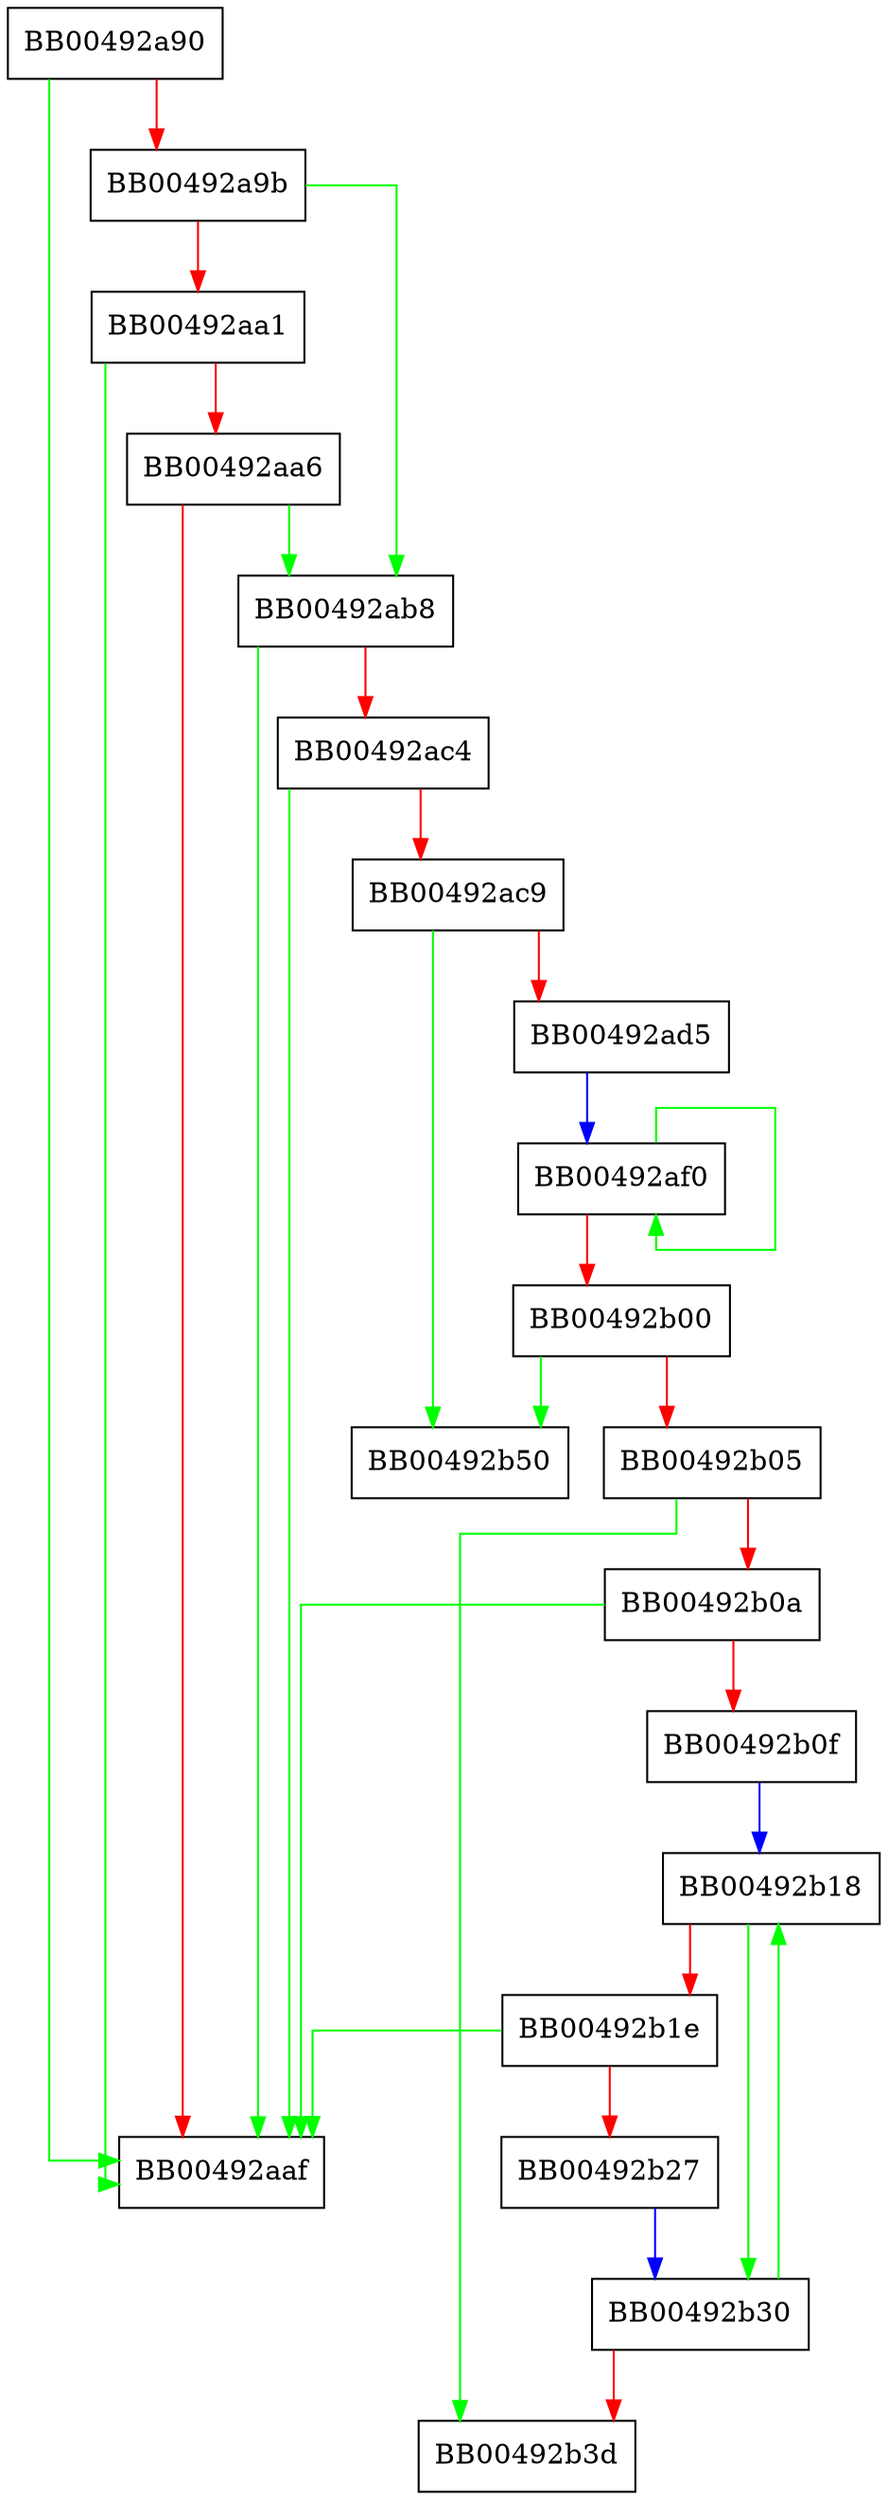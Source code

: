 digraph SSL_client_hello_get_extension_order {
  node [shape="box"];
  graph [splines=ortho];
  BB00492a90 -> BB00492aaf [color="green"];
  BB00492a90 -> BB00492a9b [color="red"];
  BB00492a9b -> BB00492ab8 [color="green"];
  BB00492a9b -> BB00492aa1 [color="red"];
  BB00492aa1 -> BB00492aaf [color="green"];
  BB00492aa1 -> BB00492aa6 [color="red"];
  BB00492aa6 -> BB00492ab8 [color="green"];
  BB00492aa6 -> BB00492aaf [color="red"];
  BB00492ab8 -> BB00492aaf [color="green"];
  BB00492ab8 -> BB00492ac4 [color="red"];
  BB00492ac4 -> BB00492aaf [color="green"];
  BB00492ac4 -> BB00492ac9 [color="red"];
  BB00492ac9 -> BB00492b50 [color="green"];
  BB00492ac9 -> BB00492ad5 [color="red"];
  BB00492ad5 -> BB00492af0 [color="blue"];
  BB00492af0 -> BB00492af0 [color="green"];
  BB00492af0 -> BB00492b00 [color="red"];
  BB00492b00 -> BB00492b50 [color="green"];
  BB00492b00 -> BB00492b05 [color="red"];
  BB00492b05 -> BB00492b3d [color="green"];
  BB00492b05 -> BB00492b0a [color="red"];
  BB00492b0a -> BB00492aaf [color="green"];
  BB00492b0a -> BB00492b0f [color="red"];
  BB00492b0f -> BB00492b18 [color="blue"];
  BB00492b18 -> BB00492b30 [color="green"];
  BB00492b18 -> BB00492b1e [color="red"];
  BB00492b1e -> BB00492aaf [color="green"];
  BB00492b1e -> BB00492b27 [color="red"];
  BB00492b27 -> BB00492b30 [color="blue"];
  BB00492b30 -> BB00492b18 [color="green"];
  BB00492b30 -> BB00492b3d [color="red"];
}